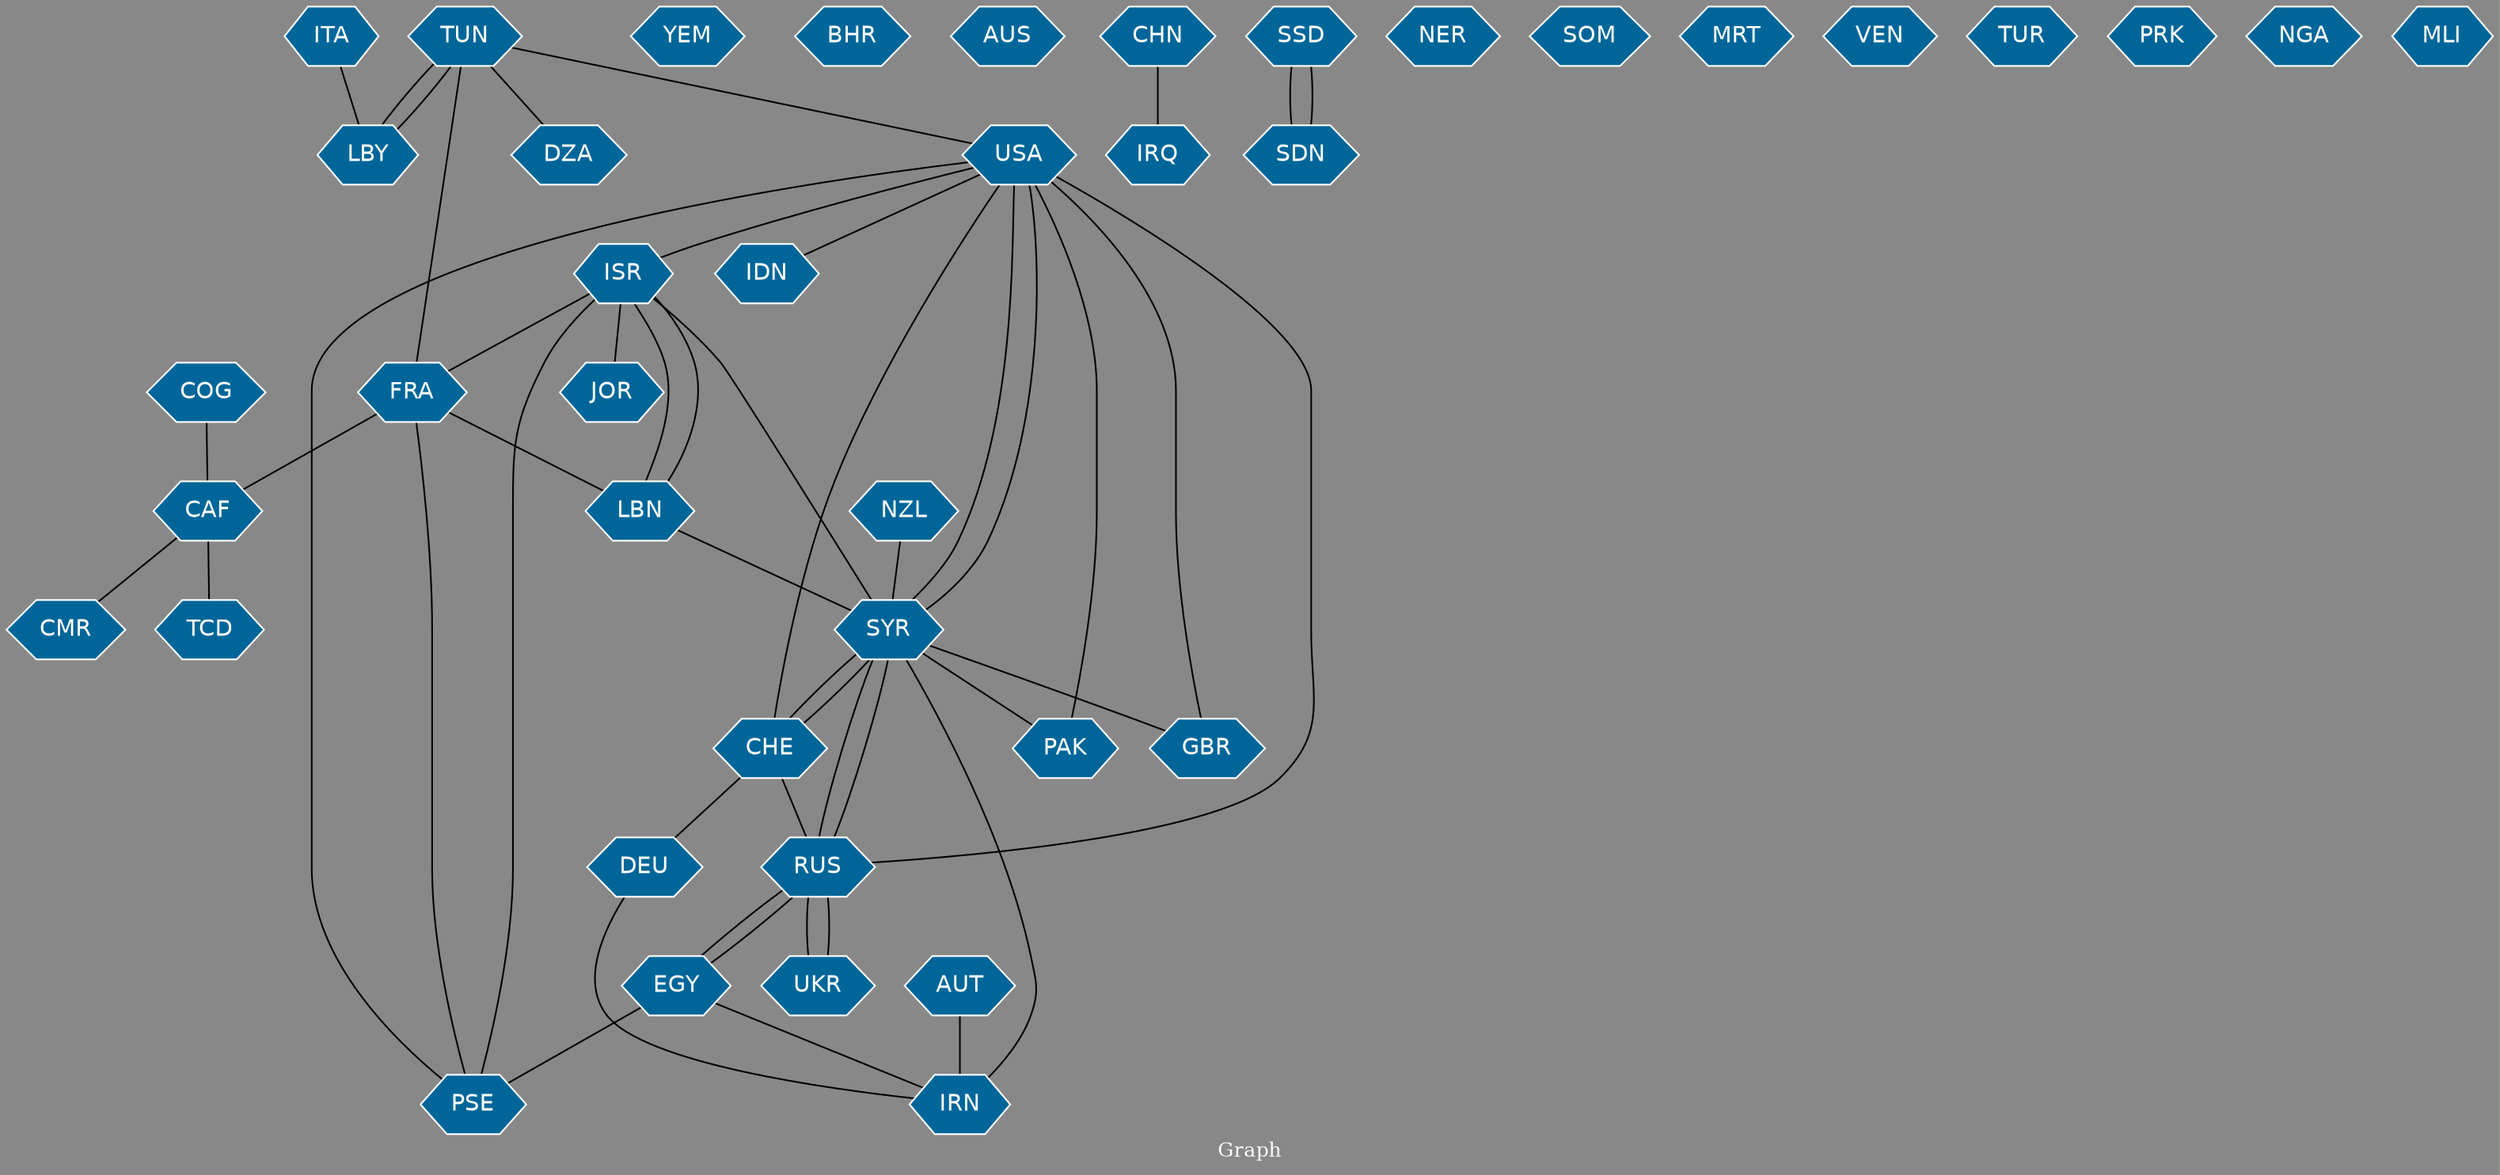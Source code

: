// Countries together in item graph
graph {
	graph [bgcolor="#888888" fontcolor=white fontsize=12 label="Graph" outputorder=edgesfirst overlap=prism]
	node [color=white fillcolor="#006699" fontcolor=white fontname=Helvetica shape=hexagon style=filled]
	edge [arrowhead=open color=black fontcolor=white fontname=Courier fontsize=12]
		USA [label=USA]
		EGY [label=EGY]
		RUS [label=RUS]
		IRN [label=IRN]
		PSE [label=PSE]
		YEM [label=YEM]
		LBN [label=LBN]
		CAF [label=CAF]
		UKR [label=UKR]
		BHR [label=BHR]
		AUS [label=AUS]
		IRQ [label=IRQ]
		SSD [label=SSD]
		SDN [label=SDN]
		SYR [label=SYR]
		LBY [label=LBY]
		TUN [label=TUN]
		CHE [label=CHE]
		CMR [label=CMR]
		FRA [label=FRA]
		ISR [label=ISR]
		JOR [label=JOR]
		DEU [label=DEU]
		AUT [label=AUT]
		IDN [label=IDN]
		NER [label=NER]
		SOM [label=SOM]
		MRT [label=MRT]
		VEN [label=VEN]
		ITA [label=ITA]
		TUR [label=TUR]
		PAK [label=PAK]
		TCD [label=TCD]
		PRK [label=PRK]
		NZL [label=NZL]
		GBR [label=GBR]
		NGA [label=NGA]
		CHN [label=CHN]
		MLI [label=MLI]
		COG [label=COG]
		DZA [label=DZA]
			USA -- ISR [weight=1]
			SYR -- USA [weight=2]
			ISR -- PSE [weight=1]
			ISR -- JOR [weight=2]
			UKR -- RUS [weight=3]
			CHE -- RUS [weight=1]
			ITA -- LBY [weight=1]
			ISR -- SYR [weight=1]
			EGY -- RUS [weight=1]
			EGY -- PSE [weight=1]
			CHN -- IRQ [weight=1]
			CAF -- TCD [weight=1]
			RUS -- SYR [weight=1]
			LBN -- ISR [weight=1]
			ISR -- FRA [weight=1]
			LBY -- TUN [weight=2]
			NZL -- SYR [weight=1]
			CHE -- SYR [weight=3]
			USA -- GBR [weight=1]
			USA -- SYR [weight=1]
			SYR -- PAK [weight=1]
			TUN -- DZA [weight=1]
			TUN -- LBY [weight=1]
			DEU -- IRN [weight=1]
			FRA -- CAF [weight=1]
			TUN -- FRA [weight=1]
			CHE -- USA [weight=1]
			TUN -- USA [weight=1]
			RUS -- USA [weight=1]
			CHE -- DEU [weight=1]
			LBN -- SYR [weight=1]
			RUS -- UKR [weight=1]
			PSE -- USA [weight=1]
			EGY -- IRN [weight=1]
			SYR -- RUS [weight=2]
			COG -- CAF [weight=1]
			RUS -- EGY [weight=1]
			SDN -- SSD [weight=3]
			SYR -- CHE [weight=4]
			FRA -- PSE [weight=1]
			CAF -- CMR [weight=1]
			AUT -- IRN [weight=2]
			IRN -- SYR [weight=1]
			SYR -- GBR [weight=1]
			SSD -- SDN [weight=2]
			FRA -- LBN [weight=1]
			ISR -- LBN [weight=1]
			USA -- PAK [weight=1]
			USA -- IDN [weight=1]
}